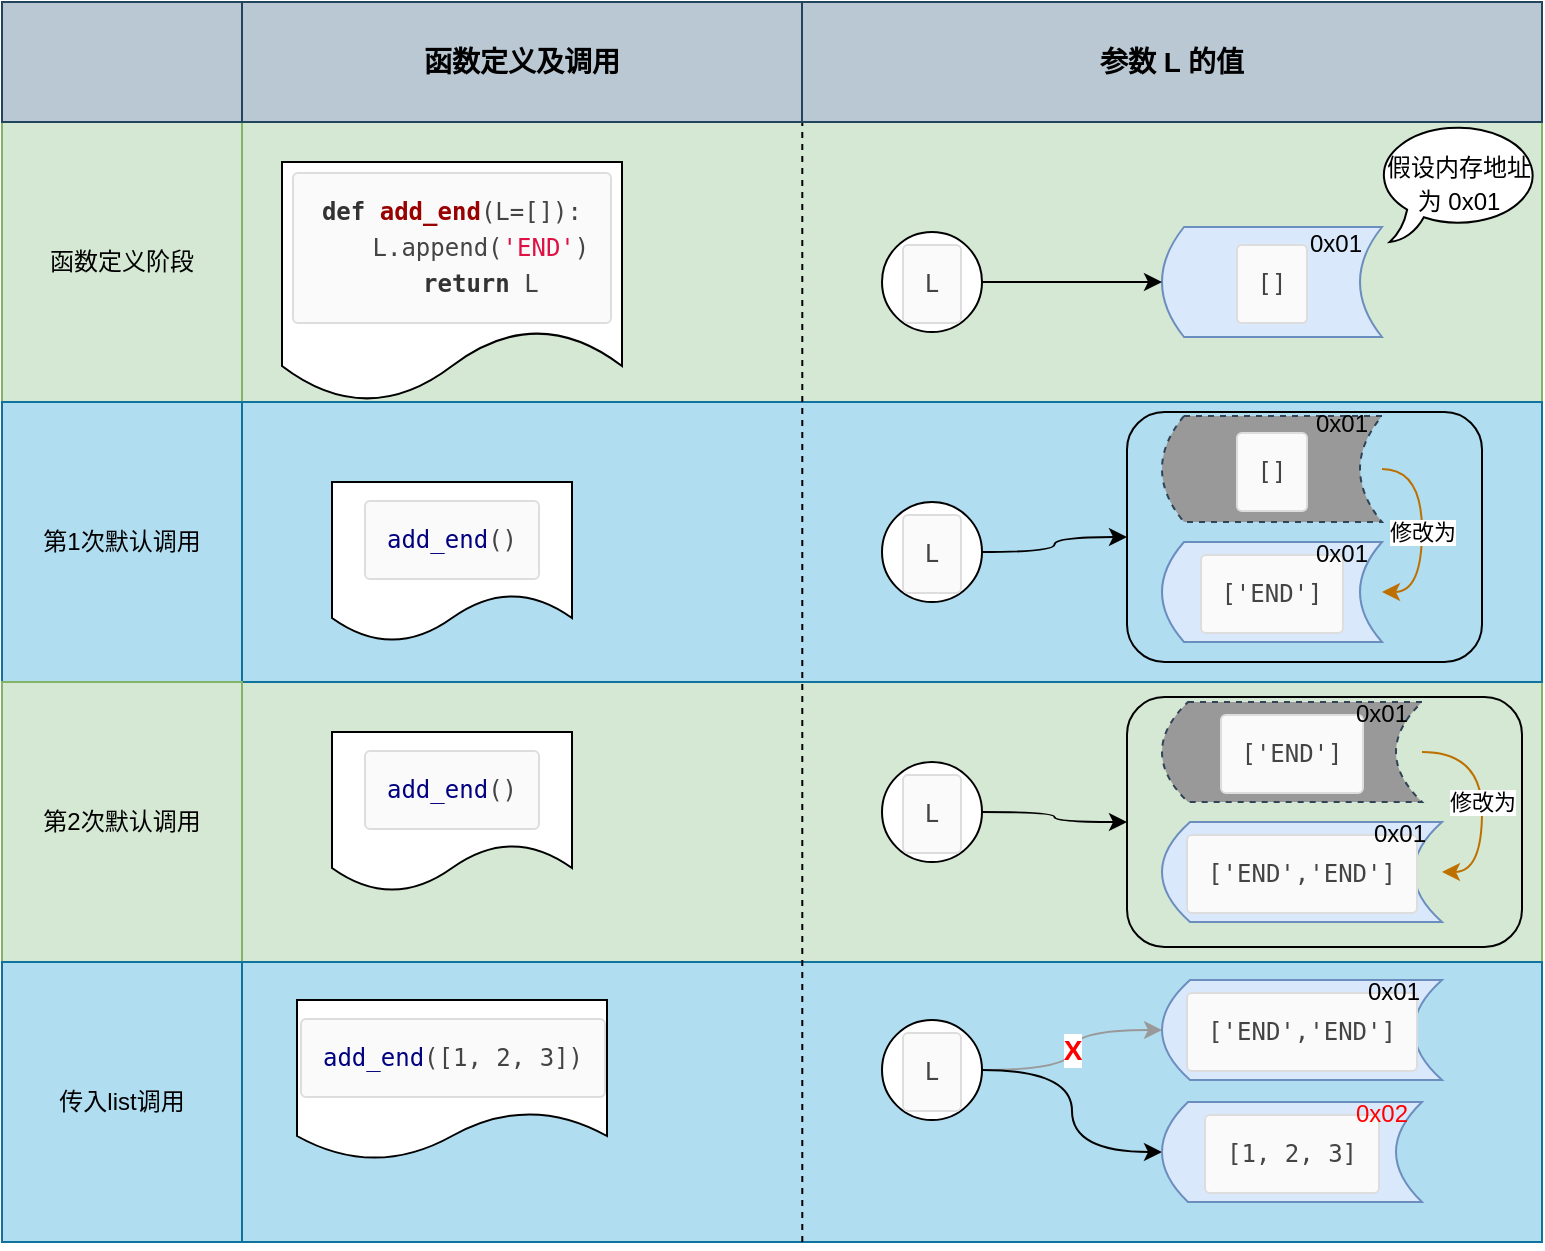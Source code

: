 <mxfile version="12.4.2" type="device" pages="1"><diagram id="SzP4bsWhzv6L1xHJIFzt" name="第 1 页"><mxGraphModel dx="910" dy="680" grid="1" gridSize="10" guides="1" tooltips="1" connect="1" arrows="1" fold="1" page="1" pageScale="1" pageWidth="827" pageHeight="1169" math="0" shadow="0"><root><mxCell id="0"/><mxCell id="1" parent="0"/><mxCell id="6qlP9n4UPrRyDNtum1e0-47" value="" style="rounded=0;whiteSpace=wrap;html=1;fillColor=#d5e8d4;strokeColor=#82b366;" vertex="1" parent="1"><mxGeometry x="160" y="410" width="650" height="140" as="geometry"/></mxCell><mxCell id="6qlP9n4UPrRyDNtum1e0-30" value="" style="rounded=1;whiteSpace=wrap;html=1;fillColor=none;" vertex="1" parent="1"><mxGeometry x="602.5" y="417.5" width="197.5" height="125" as="geometry"/></mxCell><mxCell id="6qlP9n4UPrRyDNtum1e0-45" value="" style="rounded=0;whiteSpace=wrap;html=1;fillColor=#d5e8d4;strokeColor=#82b366;" vertex="1" parent="1"><mxGeometry x="160" y="130" width="650" height="140" as="geometry"/></mxCell><mxCell id="6qlP9n4UPrRyDNtum1e0-46" value="" style="rounded=0;whiteSpace=wrap;html=1;fillColor=#b1ddf0;strokeColor=#10739e;" vertex="1" parent="1"><mxGeometry x="160" y="270" width="650" height="140" as="geometry"/></mxCell><mxCell id="6qlP9n4UPrRyDNtum1e0-48" value="" style="rounded=0;whiteSpace=wrap;html=1;fillColor=#b1ddf0;strokeColor=#10739e;" vertex="1" parent="1"><mxGeometry x="160" y="550" width="650" height="140" as="geometry"/></mxCell><mxCell id="6qlP9n4UPrRyDNtum1e0-21" value="" style="rounded=1;whiteSpace=wrap;html=1;fillColor=none;" vertex="1" parent="1"><mxGeometry x="602.5" y="275" width="177.5" height="125" as="geometry"/></mxCell><mxCell id="6qlP9n4UPrRyDNtum1e0-3" value="&lt;pre style=&quot;margin-top: 15px ; margin-bottom: 15px ; padding: 10px ; background: rgb(250 , 250 , 250) ; font-stretch: normal ; line-height: 18px ; font-family: &amp;#34;consolas&amp;#34; , monospace , serif ; color: rgb(68 , 68 , 68) ; overflow: auto ; border: 1px solid rgb(221 , 221 , 221) ; border-radius: 3px&quot;&gt;&lt;code class=&quot;python&quot; style=&quot;white-space: pre-wrap&quot;&gt;&lt;span class=&quot;function&quot;&gt;&lt;span class=&quot;keyword&quot; style=&quot;color: rgb(51 , 51 , 51) ; font-weight: bold&quot;&gt;def&lt;/span&gt; &lt;span class=&quot;title&quot; style=&quot;color: rgb(153 , 0 , 0) ; font-weight: bold&quot;&gt;add_end&lt;/span&gt;&lt;span class=&quot;params&quot;&gt;(L=[])&lt;/span&gt;:&lt;/span&gt;&lt;br/&gt;    L.append(&lt;span class=&quot;string&quot; style=&quot;color: rgb(221 , 17 , 68)&quot;&gt;'END'&lt;/span&gt;)&lt;br/&gt;    &lt;span class=&quot;keyword&quot; style=&quot;color: rgb(51 , 51 , 51) ; font-weight: bold&quot;&gt;return&lt;/span&gt; L&lt;/code&gt;&lt;/pre&gt;" style="shape=document;whiteSpace=wrap;html=1;boundedLbl=1;" vertex="1" parent="1"><mxGeometry x="180" y="150" width="170" height="120" as="geometry"/></mxCell><mxCell id="6qlP9n4UPrRyDNtum1e0-5" value="&lt;pre style=&quot;margin-top: 15px ; margin-bottom: 15px ; padding: 10px ; background: rgb(250 , 250 , 250) ; font-stretch: normal ; line-height: 18px ; font-family: &amp;#34;consolas&amp;#34; , monospace , serif ; color: rgb(68 , 68 , 68) ; overflow: auto ; border: 1px solid rgb(221 , 221 , 221) ; border-radius: 3px&quot;&gt;&lt;code class=&quot;css&quot; style=&quot;white-space: pre-wrap&quot;&gt;&lt;span class=&quot;tag&quot; style=&quot;color: rgb(0 , 0 , 128)&quot;&gt;add_end&lt;/span&gt;()&lt;/code&gt;&lt;/pre&gt;" style="shape=document;whiteSpace=wrap;html=1;boundedLbl=1;" vertex="1" parent="1"><mxGeometry x="205" y="310" width="120" height="80" as="geometry"/></mxCell><mxCell id="6qlP9n4UPrRyDNtum1e0-6" value="&lt;pre style=&quot;margin-top: 15px ; margin-bottom: 15px ; padding: 10px ; background: rgb(250 , 250 , 250) ; font-stretch: normal ; line-height: 18px ; font-family: &amp;#34;consolas&amp;#34; , monospace , serif ; color: rgb(68 , 68 , 68) ; overflow: auto ; border: 1px solid rgb(221 , 221 , 221) ; border-radius: 3px&quot;&gt;&lt;code class=&quot;css&quot; style=&quot;white-space: pre-wrap&quot;&gt;&lt;span class=&quot;tag&quot; style=&quot;color: rgb(0 , 0 , 128)&quot;&gt;add_end&lt;/span&gt;()&lt;/code&gt;&lt;/pre&gt;" style="shape=document;whiteSpace=wrap;html=1;boundedLbl=1;" vertex="1" parent="1"><mxGeometry x="205" y="435" width="120" height="80" as="geometry"/></mxCell><mxCell id="6qlP9n4UPrRyDNtum1e0-7" value="&lt;pre style=&quot;margin-top: 15px ; margin-bottom: 15px ; padding: 10px ; background: rgb(250 , 250 , 250) ; font-stretch: normal ; line-height: 18px ; font-family: &amp;#34;consolas&amp;#34; , monospace , serif ; color: rgb(68 , 68 , 68) ; overflow: auto ; border: 1px solid rgb(221 , 221 , 221) ; border-radius: 3px&quot;&gt;&lt;code class=&quot;python&quot; style=&quot;white-space: pre-wrap&quot;&gt;[]&lt;/code&gt;&lt;/pre&gt;" style="shape=dataStorage;whiteSpace=wrap;html=1;fillColor=#dae8fc;strokeColor=#6c8ebf;" vertex="1" parent="1"><mxGeometry x="620" y="182.5" width="110" height="55" as="geometry"/></mxCell><mxCell id="6qlP9n4UPrRyDNtum1e0-9" style="edgeStyle=orthogonalEdgeStyle;rounded=0;orthogonalLoop=1;jettySize=auto;html=1;exitX=1;exitY=0.5;exitDx=0;exitDy=0;entryX=0;entryY=0.5;entryDx=0;entryDy=0;" edge="1" parent="1" source="6qlP9n4UPrRyDNtum1e0-8" target="6qlP9n4UPrRyDNtum1e0-7"><mxGeometry relative="1" as="geometry"/></mxCell><mxCell id="6qlP9n4UPrRyDNtum1e0-8" value="&lt;pre style=&quot;margin-top: 15px ; margin-bottom: 15px ; padding: 10px ; background: rgb(250 , 250 , 250) ; font-stretch: normal ; line-height: 18px ; font-family: &amp;#34;consolas&amp;#34; , monospace , serif ; color: rgb(68 , 68 , 68) ; overflow: auto ; border: 1px solid rgb(221 , 221 , 221) ; border-radius: 3px&quot;&gt;&lt;code class=&quot;python&quot; style=&quot;white-space: pre-wrap&quot;&gt;L&lt;/code&gt;&lt;/pre&gt;" style="ellipse;whiteSpace=wrap;html=1;aspect=fixed;" vertex="1" parent="1"><mxGeometry x="480" y="185" width="50" height="50" as="geometry"/></mxCell><mxCell id="6qlP9n4UPrRyDNtum1e0-11" value="&lt;pre style=&quot;margin-top: 15px ; margin-bottom: 15px ; padding: 10px ; background: rgb(250 , 250 , 250) ; font-stretch: normal ; line-height: 18px ; font-family: &amp;#34;consolas&amp;#34; , monospace , serif ; color: rgb(68 , 68 , 68) ; overflow: auto ; border: 1px solid rgb(221 , 221 , 221) ; border-radius: 3px&quot;&gt;&lt;code class=&quot;css&quot; style=&quot;white-space: pre-wrap&quot;&gt;&lt;span class=&quot;tag&quot; style=&quot;color: rgb(0 , 0 , 128)&quot;&gt;add_end&lt;/span&gt;(&lt;/code&gt;[1, 2, 3])&lt;/pre&gt;" style="shape=document;whiteSpace=wrap;html=1;boundedLbl=1;" vertex="1" parent="1"><mxGeometry x="187.5" y="569" width="155" height="80" as="geometry"/></mxCell><mxCell id="6qlP9n4UPrRyDNtum1e0-23" value="修改为" style="edgeStyle=orthogonalEdgeStyle;rounded=0;orthogonalLoop=1;jettySize=auto;html=1;exitX=1;exitY=0.5;exitDx=0;exitDy=0;entryX=1;entryY=0.5;entryDx=0;entryDy=0;curved=1;fillColor=#f0a30a;strokeColor=#BD7000;" edge="1" parent="1" source="6qlP9n4UPrRyDNtum1e0-12" target="6qlP9n4UPrRyDNtum1e0-22"><mxGeometry relative="1" as="geometry"/></mxCell><mxCell id="6qlP9n4UPrRyDNtum1e0-12" value="&lt;pre style=&quot;margin-top: 15px ; margin-bottom: 15px ; padding: 10px ; background: rgb(250 , 250 , 250) ; font-stretch: normal ; line-height: 18px ; font-family: &amp;#34;consolas&amp;#34; , monospace , serif ; color: rgb(68 , 68 , 68) ; overflow: auto ; border: 1px solid rgb(221 , 221 , 221) ; border-radius: 3px&quot;&gt;&lt;code class=&quot;python&quot; style=&quot;white-space: pre-wrap&quot;&gt;[]&lt;/code&gt;&lt;/pre&gt;" style="shape=dataStorage;whiteSpace=wrap;html=1;fillColor=#999999;strokeColor=#314354;fontColor=#ffffff;dashed=1;" vertex="1" parent="1"><mxGeometry x="620" y="277" width="110" height="53" as="geometry"/></mxCell><mxCell id="6qlP9n4UPrRyDNtum1e0-13" style="edgeStyle=orthogonalEdgeStyle;rounded=0;orthogonalLoop=1;jettySize=auto;html=1;exitX=1;exitY=0.5;exitDx=0;exitDy=0;entryX=0;entryY=0.5;entryDx=0;entryDy=0;curved=1;" edge="1" parent="1" source="6qlP9n4UPrRyDNtum1e0-14" target="6qlP9n4UPrRyDNtum1e0-21"><mxGeometry relative="1" as="geometry"/></mxCell><mxCell id="6qlP9n4UPrRyDNtum1e0-14" value="&lt;pre style=&quot;margin-top: 15px ; margin-bottom: 15px ; padding: 10px ; background: rgb(250 , 250 , 250) ; font-stretch: normal ; line-height: 18px ; font-family: &amp;#34;consolas&amp;#34; , monospace , serif ; color: rgb(68 , 68 , 68) ; overflow: auto ; border: 1px solid rgb(221 , 221 , 221) ; border-radius: 3px&quot;&gt;&lt;code class=&quot;python&quot; style=&quot;white-space: pre-wrap&quot;&gt;L&lt;/code&gt;&lt;/pre&gt;" style="ellipse;whiteSpace=wrap;html=1;aspect=fixed;" vertex="1" parent="1"><mxGeometry x="480" y="320" width="50" height="50" as="geometry"/></mxCell><mxCell id="6qlP9n4UPrRyDNtum1e0-15" value="&lt;pre style=&quot;margin-top: 15px ; margin-bottom: 15px ; padding: 10px ; background: rgb(250 , 250 , 250) ; font-stretch: normal ; line-height: 18px ; font-family: &amp;#34;consolas&amp;#34; , monospace , serif ; color: rgb(68 , 68 , 68) ; overflow: auto ; border: 1px solid rgb(221 , 221 , 221) ; border-radius: 3px&quot;&gt;&lt;code class=&quot;python&quot; style=&quot;white-space: pre-wrap&quot;&gt;[&lt;/code&gt;'END','END']&lt;/pre&gt;" style="shape=dataStorage;whiteSpace=wrap;html=1;fillColor=#dae8fc;strokeColor=#6c8ebf;" vertex="1" parent="1"><mxGeometry x="620" y="480" width="140" height="50" as="geometry"/></mxCell><mxCell id="6qlP9n4UPrRyDNtum1e0-16" style="edgeStyle=orthogonalEdgeStyle;rounded=0;orthogonalLoop=1;jettySize=auto;html=1;exitX=1;exitY=0.5;exitDx=0;exitDy=0;entryX=0;entryY=0.5;entryDx=0;entryDy=0;curved=1;" edge="1" parent="1" source="6qlP9n4UPrRyDNtum1e0-17" target="6qlP9n4UPrRyDNtum1e0-30"><mxGeometry relative="1" as="geometry"/></mxCell><mxCell id="6qlP9n4UPrRyDNtum1e0-17" value="&lt;pre style=&quot;margin-top: 15px ; margin-bottom: 15px ; padding: 10px ; background: rgb(250 , 250 , 250) ; font-stretch: normal ; line-height: 18px ; font-family: &amp;#34;consolas&amp;#34; , monospace , serif ; color: rgb(68 , 68 , 68) ; overflow: auto ; border: 1px solid rgb(221 , 221 , 221) ; border-radius: 3px&quot;&gt;&lt;code class=&quot;python&quot; style=&quot;white-space: pre-wrap&quot;&gt;L&lt;/code&gt;&lt;/pre&gt;" style="ellipse;whiteSpace=wrap;html=1;aspect=fixed;" vertex="1" parent="1"><mxGeometry x="480" y="450" width="50" height="50" as="geometry"/></mxCell><mxCell id="6qlP9n4UPrRyDNtum1e0-19" value="&lt;font color=&quot;#ff0000&quot; size=&quot;1&quot;&gt;&lt;b style=&quot;font-size: 14px&quot;&gt;X&lt;/b&gt;&lt;/font&gt;" style="edgeStyle=orthogonalEdgeStyle;rounded=0;orthogonalLoop=1;jettySize=auto;html=1;exitX=1;exitY=0.5;exitDx=0;exitDy=0;entryX=0;entryY=0.5;entryDx=0;entryDy=0;strokeColor=#999999;targetPerimeterSpacing=0;sourcePerimeterSpacing=0;curved=1;" edge="1" parent="1" source="6qlP9n4UPrRyDNtum1e0-20" target="6qlP9n4UPrRyDNtum1e0-53"><mxGeometry relative="1" as="geometry"><mxPoint x="620" y="584" as="targetPoint"/></mxGeometry></mxCell><mxCell id="6qlP9n4UPrRyDNtum1e0-31" style="edgeStyle=orthogonalEdgeStyle;curved=1;rounded=0;orthogonalLoop=1;jettySize=auto;html=1;exitX=1;exitY=0.5;exitDx=0;exitDy=0;entryX=0;entryY=0.5;entryDx=0;entryDy=0;sourcePerimeterSpacing=0;targetPerimeterSpacing=0;strokeColor=#000000;" edge="1" parent="1" source="6qlP9n4UPrRyDNtum1e0-20" target="6qlP9n4UPrRyDNtum1e0-27"><mxGeometry relative="1" as="geometry"/></mxCell><mxCell id="6qlP9n4UPrRyDNtum1e0-20" value="&lt;pre style=&quot;margin-top: 15px ; margin-bottom: 15px ; padding: 10px ; background: rgb(250 , 250 , 250) ; font-stretch: normal ; line-height: 18px ; font-family: &amp;#34;consolas&amp;#34; , monospace , serif ; color: rgb(68 , 68 , 68) ; overflow: auto ; border: 1px solid rgb(221 , 221 , 221) ; border-radius: 3px&quot;&gt;&lt;code class=&quot;python&quot; style=&quot;white-space: pre-wrap&quot;&gt;L&lt;/code&gt;&lt;/pre&gt;" style="ellipse;whiteSpace=wrap;html=1;aspect=fixed;" vertex="1" parent="1"><mxGeometry x="480" y="579" width="50" height="50" as="geometry"/></mxCell><mxCell id="6qlP9n4UPrRyDNtum1e0-22" value="&lt;pre style=&quot;margin-top: 15px ; margin-bottom: 15px ; padding: 10px ; background: rgb(250 , 250 , 250) ; font-stretch: normal ; line-height: 18px ; font-family: &amp;#34;consolas&amp;#34; , monospace , serif ; color: rgb(68 , 68 , 68) ; overflow: auto ; border: 1px solid rgb(221 , 221 , 221) ; border-radius: 3px&quot;&gt;&lt;code class=&quot;python&quot; style=&quot;white-space: pre-wrap&quot;&gt;['END']&lt;/code&gt;&lt;/pre&gt;" style="shape=dataStorage;whiteSpace=wrap;html=1;fillColor=#dae8fc;strokeColor=#6c8ebf;" vertex="1" parent="1"><mxGeometry x="620" y="340" width="110" height="50" as="geometry"/></mxCell><mxCell id="6qlP9n4UPrRyDNtum1e0-24" value="&lt;pre style=&quot;margin-top: 15px ; margin-bottom: 15px ; padding: 10px ; background: rgb(250 , 250 , 250) ; font-stretch: normal ; line-height: 18px ; font-family: &amp;#34;consolas&amp;#34; , monospace , serif ; color: rgb(68 , 68 , 68) ; overflow: auto ; border: 1px solid rgb(221 , 221 , 221) ; border-radius: 3px&quot;&gt;&lt;code class=&quot;python&quot; style=&quot;white-space: pre-wrap&quot;&gt;[&lt;/code&gt;'END']&lt;/pre&gt;" style="shape=dataStorage;whiteSpace=wrap;html=1;fillColor=#999999;strokeColor=#314354;fontColor=#ffffff;dashed=1;" vertex="1" parent="1"><mxGeometry x="620" y="420" width="130" height="50" as="geometry"/></mxCell><mxCell id="6qlP9n4UPrRyDNtum1e0-25" value="修改为" style="edgeStyle=orthogonalEdgeStyle;rounded=0;orthogonalLoop=1;jettySize=auto;html=1;curved=1;exitX=1;exitY=0.5;exitDx=0;exitDy=0;fillColor=#f0a30a;strokeColor=#BD7000;entryX=1;entryY=0.5;entryDx=0;entryDy=0;" edge="1" parent="1" source="6qlP9n4UPrRyDNtum1e0-24" target="6qlP9n4UPrRyDNtum1e0-15"><mxGeometry relative="1" as="geometry"><mxPoint x="684" y="435" as="sourcePoint"/><mxPoint x="701" y="535" as="targetPoint"/><Array as="points"/><mxPoint as="offset"/></mxGeometry></mxCell><mxCell id="6qlP9n4UPrRyDNtum1e0-27" value="&lt;pre style=&quot;margin-top: 15px ; margin-bottom: 15px ; padding: 10px ; background: rgb(250 , 250 , 250) ; font-stretch: normal ; line-height: 18px ; font-family: &amp;#34;consolas&amp;#34; , monospace , serif ; color: rgb(68 , 68 , 68) ; overflow: auto ; border: 1px solid rgb(221 , 221 , 221) ; border-radius: 3px&quot;&gt;&lt;code class=&quot;python&quot; style=&quot;white-space: pre-wrap&quot;&gt;[&lt;/code&gt;1, 2, 3]&lt;/pre&gt;" style="shape=dataStorage;whiteSpace=wrap;html=1;fillColor=#dae8fc;strokeColor=#6c8ebf;" vertex="1" parent="1"><mxGeometry x="620" y="620" width="130" height="50" as="geometry"/></mxCell><mxCell id="6qlP9n4UPrRyDNtum1e0-41" value="函数定义阶段" style="rounded=0;whiteSpace=wrap;html=1;fillColor=#d5e8d4;strokeColor=#82b366;" vertex="1" parent="1"><mxGeometry x="40" y="130" width="120" height="140" as="geometry"/></mxCell><mxCell id="6qlP9n4UPrRyDNtum1e0-42" value="第1次默认调用" style="rounded=0;whiteSpace=wrap;html=1;fillColor=#b1ddf0;strokeColor=#10739e;" vertex="1" parent="1"><mxGeometry x="40" y="270" width="120" height="140" as="geometry"/></mxCell><mxCell id="6qlP9n4UPrRyDNtum1e0-43" value="&lt;span style=&quot;white-space: normal&quot;&gt;第2次默认调用&lt;/span&gt;" style="rounded=0;whiteSpace=wrap;html=1;fillColor=#d5e8d4;strokeColor=#82b366;" vertex="1" parent="1"><mxGeometry x="40" y="410" width="120" height="140" as="geometry"/></mxCell><mxCell id="6qlP9n4UPrRyDNtum1e0-44" value="&lt;span style=&quot;white-space: normal&quot;&gt;传入list调用&lt;/span&gt;" style="rounded=0;whiteSpace=wrap;html=1;fillColor=#b1ddf0;strokeColor=#10739e;" vertex="1" parent="1"><mxGeometry x="40" y="550" width="120" height="140" as="geometry"/></mxCell><mxCell id="6qlP9n4UPrRyDNtum1e0-49" value="" style="rounded=0;whiteSpace=wrap;html=1;fillColor=#bac8d3;strokeColor=#23445d;" vertex="1" parent="1"><mxGeometry x="40" y="70" width="120" height="60" as="geometry"/></mxCell><mxCell id="6qlP9n4UPrRyDNtum1e0-50" value="函数定义及调用" style="rounded=0;whiteSpace=wrap;html=1;fillColor=#bac8d3;strokeColor=#23445d;fontSize=14;fontStyle=1" vertex="1" parent="1"><mxGeometry x="160" y="70" width="280" height="60" as="geometry"/></mxCell><mxCell id="6qlP9n4UPrRyDNtum1e0-52" style="rounded=0;orthogonalLoop=1;jettySize=auto;html=1;exitX=0.431;exitY=-0.007;exitDx=0;exitDy=0;sourcePerimeterSpacing=0;targetPerimeterSpacing=0;strokeColor=#000000;endArrow=none;endFill=0;entryX=0.431;entryY=1.014;entryDx=0;entryDy=0;entryPerimeter=0;exitPerimeter=0;dashed=1;" edge="1" parent="1" source="6qlP9n4UPrRyDNtum1e0-45" target="6qlP9n4UPrRyDNtum1e0-48"><mxGeometry relative="1" as="geometry"><mxPoint x="415" y="690" as="targetPoint"/></mxGeometry></mxCell><mxCell id="6qlP9n4UPrRyDNtum1e0-51" value="参数 L 的值" style="rounded=0;whiteSpace=wrap;html=1;fillColor=#bac8d3;strokeColor=#23445d;fontSize=14;fontStyle=1" vertex="1" parent="1"><mxGeometry x="440" y="70" width="370" height="60" as="geometry"/></mxCell><mxCell id="6qlP9n4UPrRyDNtum1e0-53" value="&lt;pre style=&quot;margin-top: 15px ; margin-bottom: 15px ; padding: 10px ; background: rgb(250 , 250 , 250) ; font-stretch: normal ; line-height: 18px ; font-family: &amp;#34;consolas&amp;#34; , monospace , serif ; color: rgb(68 , 68 , 68) ; overflow: auto ; border: 1px solid rgb(221 , 221 , 221) ; border-radius: 3px&quot;&gt;&lt;code class=&quot;python&quot; style=&quot;white-space: pre-wrap&quot;&gt;[&lt;/code&gt;'END','END']&lt;/pre&gt;" style="shape=dataStorage;whiteSpace=wrap;html=1;fillColor=#dae8fc;strokeColor=#6c8ebf;" vertex="1" parent="1"><mxGeometry x="620" y="559" width="140" height="50" as="geometry"/></mxCell><mxCell id="6qlP9n4UPrRyDNtum1e0-54" value="&lt;font style=&quot;font-size: 12px&quot;&gt;假设内存地址为 0x01&lt;/font&gt;" style="whiteSpace=wrap;html=1;shape=mxgraph.basic.oval_callout;fillColor=#ffffff;gradientColor=#ffffff;fontSize=14;" vertex="1" parent="1"><mxGeometry x="727" y="130" width="83" height="60" as="geometry"/></mxCell><mxCell id="6qlP9n4UPrRyDNtum1e0-55" value="&lt;span style=&quot;font-size: 12px&quot;&gt;0x01&lt;/span&gt;" style="text;html=1;strokeColor=none;fillColor=none;align=center;verticalAlign=middle;whiteSpace=wrap;rounded=0;fontSize=14;" vertex="1" parent="1"><mxGeometry x="716" y="554" width="40" height="20" as="geometry"/></mxCell><mxCell id="6qlP9n4UPrRyDNtum1e0-56" value="&lt;span style=&quot;font-size: 12px&quot;&gt;0x01&lt;/span&gt;" style="text;html=1;strokeColor=none;fillColor=none;align=center;verticalAlign=middle;whiteSpace=wrap;rounded=0;fontSize=14;" vertex="1" parent="1"><mxGeometry x="719" y="475" width="40" height="20" as="geometry"/></mxCell><mxCell id="6qlP9n4UPrRyDNtum1e0-57" value="&lt;span style=&quot;font-size: 12px&quot;&gt;0x01&lt;/span&gt;" style="text;html=1;strokeColor=none;fillColor=none;align=center;verticalAlign=middle;whiteSpace=wrap;rounded=0;fontSize=14;" vertex="1" parent="1"><mxGeometry x="710" y="415" width="40" height="20" as="geometry"/></mxCell><mxCell id="6qlP9n4UPrRyDNtum1e0-58" value="&lt;span style=&quot;font-size: 12px&quot;&gt;0x01&lt;/span&gt;" style="text;html=1;strokeColor=none;fillColor=none;align=center;verticalAlign=middle;whiteSpace=wrap;rounded=0;fontSize=14;" vertex="1" parent="1"><mxGeometry x="690" y="335" width="40" height="20" as="geometry"/></mxCell><mxCell id="6qlP9n4UPrRyDNtum1e0-59" value="&lt;span style=&quot;font-size: 12px&quot;&gt;0x01&lt;/span&gt;" style="text;html=1;strokeColor=none;fillColor=none;align=center;verticalAlign=middle;whiteSpace=wrap;rounded=0;fontSize=14;" vertex="1" parent="1"><mxGeometry x="690" y="270" width="40" height="20" as="geometry"/></mxCell><mxCell id="6qlP9n4UPrRyDNtum1e0-60" value="&lt;span style=&quot;font-size: 12px&quot;&gt;0x01&lt;/span&gt;" style="text;html=1;strokeColor=none;fillColor=none;align=center;verticalAlign=middle;whiteSpace=wrap;rounded=0;fontSize=14;" vertex="1" parent="1"><mxGeometry x="687" y="180" width="40" height="20" as="geometry"/></mxCell><mxCell id="6qlP9n4UPrRyDNtum1e0-62" value="&lt;span style=&quot;font-size: 12px&quot;&gt;&lt;font color=&quot;#ff0000&quot;&gt;0x02&lt;/font&gt;&lt;/span&gt;" style="text;html=1;strokeColor=none;fillColor=none;align=center;verticalAlign=middle;whiteSpace=wrap;rounded=0;fontSize=14;" vertex="1" parent="1"><mxGeometry x="710" y="615" width="40" height="20" as="geometry"/></mxCell></root></mxGraphModel></diagram></mxfile>